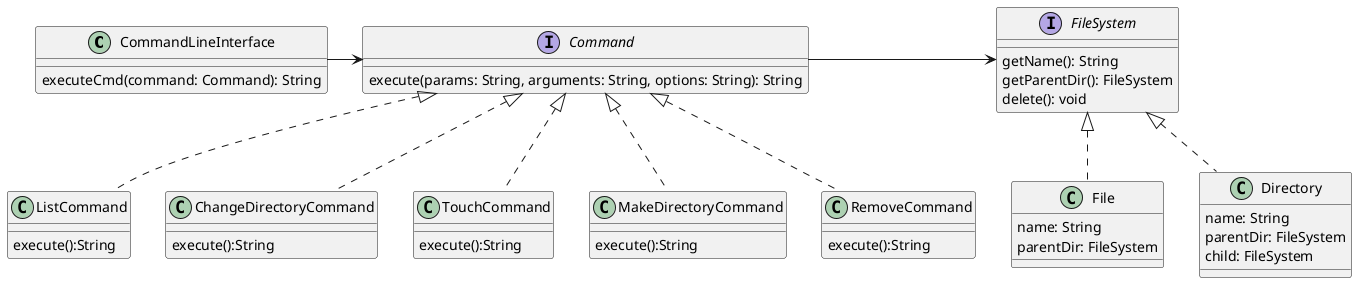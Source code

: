 @startuml
'https://plantuml.com/class-diagram

class CommandLineInterface{
    executeCmd(command: Command): String
}
interface Command{
    execute(params: String, arguments: String, options: String): String
}

class ListCommand implements Command{
    execute():String
}
class ChangeDirectoryCommand implements Command{
    execute():String
}
class TouchCommand implements Command{
    execute():String
}
class MakeDirectoryCommand implements Command{
    execute():String
}
class RemoveCommand implements Command{
    execute():String
}

interface FileSystem{
    getName(): String
    getParentDir(): FileSystem
    delete(): void
}
class File implements FileSystem{
    name: String
    parentDir: FileSystem

}
class Directory implements FileSystem{
    name: String
    parentDir: FileSystem
    child: FileSystem
}
CommandLineInterface -> Command
Command -> FileSystem
@enduml